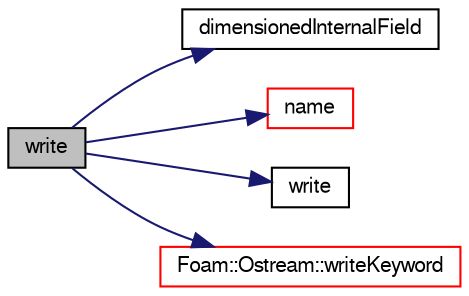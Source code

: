 digraph "write"
{
  bgcolor="transparent";
  edge [fontname="FreeSans",fontsize="10",labelfontname="FreeSans",labelfontsize="10"];
  node [fontname="FreeSans",fontsize="10",shape=record];
  rankdir="LR";
  Node895 [label="write",height=0.2,width=0.4,color="black", fillcolor="grey75", style="filled", fontcolor="black"];
  Node895 -> Node896 [color="midnightblue",fontsize="10",style="solid",fontname="FreeSans"];
  Node896 [label="dimensionedInternalField",height=0.2,width=0.4,color="black",URL="$a38438.html#a942cd19121a46cdc649099eb27c74b18"];
  Node895 -> Node897 [color="midnightblue",fontsize="10",style="solid",fontname="FreeSans"];
  Node897 [label="name",height=0.2,width=0.4,color="red",URL="$a12539.html#a82e193fb66ae8aade6c98ed7ff994906",tooltip="Return a string representation of a Scalar. "];
  Node895 -> Node899 [color="midnightblue",fontsize="10",style="solid",fontname="FreeSans"];
  Node899 [label="write",height=0.2,width=0.4,color="black",URL="$a19709.html#a8f30b3c2179b03a7acf273e9dea43342"];
  Node895 -> Node900 [color="midnightblue",fontsize="10",style="solid",fontname="FreeSans"];
  Node900 [label="Foam::Ostream::writeKeyword",height=0.2,width=0.4,color="red",URL="$a26238.html#a3c58b2bb9174ea3c4a5fa58095d1290e",tooltip="Write the keyword followed by an appropriate indentation. "];
}
